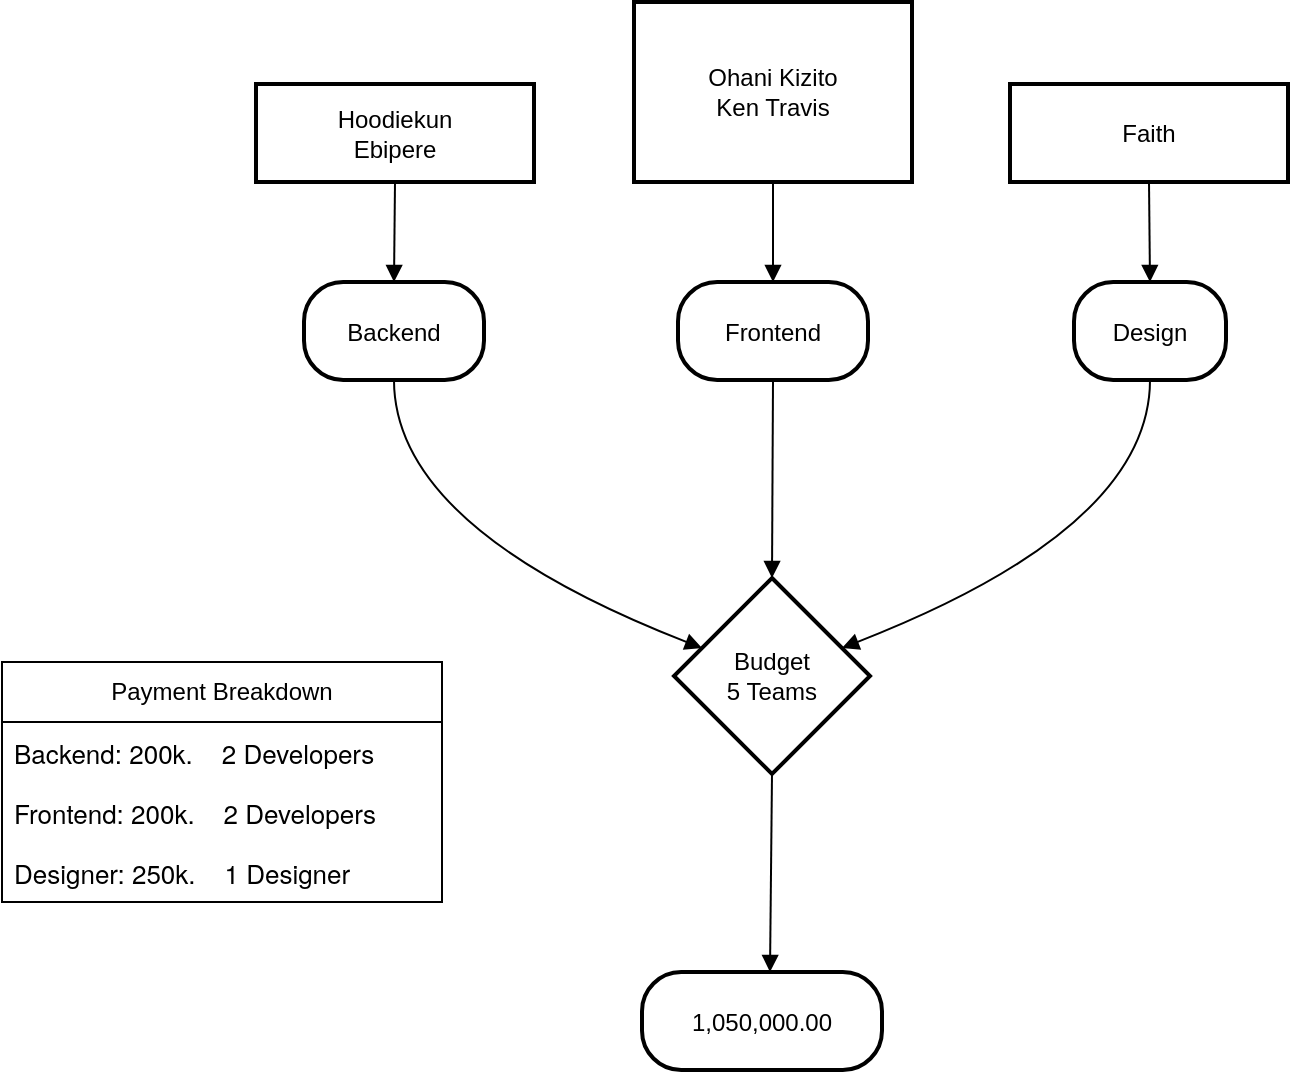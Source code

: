 <mxfile version="24.7.17">
  <diagram name="Page-1" id="KkQRvmsAqdtbCritNfgq">
    <mxGraphModel dx="1122" dy="752" grid="1" gridSize="10" guides="1" tooltips="1" connect="1" arrows="1" fold="1" page="1" pageScale="1" pageWidth="850" pageHeight="1100" math="0" shadow="0">
      <root>
        <mxCell id="0" />
        <mxCell id="1" parent="0" />
        <mxCell id="4" value="Hoodiekun&#xa;Ebipere" style="whiteSpace=wrap;strokeWidth=2;" parent="1" vertex="1">
          <mxGeometry x="167" y="111" width="139" height="49" as="geometry" />
        </mxCell>
        <mxCell id="5" value="Backend" style="rounded=1;arcSize=40;strokeWidth=2" parent="1" vertex="1">
          <mxGeometry x="191" y="210" width="90" height="49" as="geometry" />
        </mxCell>
        <mxCell id="6" value="Ohani Kizito&#xa;Ken Travis" style="whiteSpace=wrap;strokeWidth=2;" parent="1" vertex="1">
          <mxGeometry x="356" y="70" width="139" height="90" as="geometry" />
        </mxCell>
        <mxCell id="7" value="Frontend" style="rounded=1;arcSize=40;strokeWidth=2" parent="1" vertex="1">
          <mxGeometry x="378" y="210" width="95" height="49" as="geometry" />
        </mxCell>
        <mxCell id="8" value="Faith" style="whiteSpace=wrap;strokeWidth=2;" parent="1" vertex="1">
          <mxGeometry x="544" y="111" width="139" height="49" as="geometry" />
        </mxCell>
        <mxCell id="9" value="Design" style="rounded=1;arcSize=40;strokeWidth=2" parent="1" vertex="1">
          <mxGeometry x="576" y="210" width="76" height="49" as="geometry" />
        </mxCell>
        <mxCell id="10" value="Budget&#xa;5 Teams" style="rhombus;strokeWidth=2;whiteSpace=wrap;" parent="1" vertex="1">
          <mxGeometry x="376" y="358" width="98" height="98" as="geometry" />
        </mxCell>
        <mxCell id="11" value="" style="curved=1;startArrow=none;endArrow=block;exitX=0.5;exitY=0.99;entryX=0.5;entryY=-0.01;" parent="1" source="4" target="5" edge="1">
          <mxGeometry relative="1" as="geometry">
            <Array as="points" />
          </mxGeometry>
        </mxCell>
        <mxCell id="12" value="" style="curved=1;startArrow=none;endArrow=block;exitX=0.5;exitY=0.99;entryX=0.5;entryY=-0.01;" parent="1" source="6" target="7" edge="1">
          <mxGeometry relative="1" as="geometry">
            <Array as="points" />
          </mxGeometry>
        </mxCell>
        <mxCell id="13" value="" style="curved=1;startArrow=none;endArrow=block;exitX=0.5;exitY=0.99;entryX=0.5;entryY=-0.01;" parent="1" source="8" target="9" edge="1">
          <mxGeometry relative="1" as="geometry">
            <Array as="points" />
          </mxGeometry>
        </mxCell>
        <mxCell id="14" value="" style="curved=1;startArrow=none;endArrow=block;exitX=0.5;exitY=0.98;entryX=0;entryY=0.3;" parent="1" source="5" target="10" edge="1">
          <mxGeometry relative="1" as="geometry">
            <Array as="points">
              <mxPoint x="236" y="333" />
            </Array>
          </mxGeometry>
        </mxCell>
        <mxCell id="15" value="" style="curved=1;startArrow=none;endArrow=block;exitX=0.5;exitY=0.98;entryX=0.5;entryY=0;" parent="1" source="7" target="10" edge="1">
          <mxGeometry relative="1" as="geometry">
            <Array as="points" />
          </mxGeometry>
        </mxCell>
        <mxCell id="16" value="" style="curved=1;startArrow=none;endArrow=block;exitX=0.5;exitY=0.98;entryX=1;entryY=0.3;" parent="1" source="9" target="10" edge="1">
          <mxGeometry relative="1" as="geometry">
            <Array as="points">
              <mxPoint x="614" y="333" />
            </Array>
          </mxGeometry>
        </mxCell>
        <mxCell id="-9A50GmoPuMW5EjJNELf-16" value="" style="curved=1;startArrow=none;endArrow=block;exitX=0.5;exitY=0.98;entryX=0.5;entryY=0;" edge="1" parent="1">
          <mxGeometry relative="1" as="geometry">
            <Array as="points" />
            <mxPoint x="425" y="456" as="sourcePoint" />
            <mxPoint x="424" y="555" as="targetPoint" />
          </mxGeometry>
        </mxCell>
        <mxCell id="-9A50GmoPuMW5EjJNELf-19" value="1,050,000.00" style="rounded=1;arcSize=40;strokeWidth=2" vertex="1" parent="1">
          <mxGeometry x="360" y="555" width="120" height="49" as="geometry" />
        </mxCell>
        <mxCell id="-9A50GmoPuMW5EjJNELf-26" value="" style="group" vertex="1" connectable="0" parent="1">
          <mxGeometry x="40" y="400" width="220" height="120" as="geometry" />
        </mxCell>
        <mxCell id="-9A50GmoPuMW5EjJNELf-21" style="edgeStyle=orthogonalEdgeStyle;rounded=0;orthogonalLoop=1;jettySize=auto;html=1;exitX=0.5;exitY=1;exitDx=0;exitDy=0;" edge="1" parent="-9A50GmoPuMW5EjJNELf-26">
          <mxGeometry relative="1" as="geometry">
            <mxPoint x="78.571" y="104" as="sourcePoint" />
            <mxPoint x="78.571" y="104" as="targetPoint" />
          </mxGeometry>
        </mxCell>
        <mxCell id="-9A50GmoPuMW5EjJNELf-22" value="Payment Breakdown" style="swimlane;fontStyle=0;childLayout=stackLayout;horizontal=1;startSize=30;horizontalStack=0;resizeParent=1;resizeParentMax=0;resizeLast=0;collapsible=1;marginBottom=0;whiteSpace=wrap;html=1;" vertex="1" parent="-9A50GmoPuMW5EjJNELf-26">
          <mxGeometry width="220" height="120" as="geometry">
            <mxRectangle width="150" height="30" as="alternateBounds" />
          </mxGeometry>
        </mxCell>
        <mxCell id="-9A50GmoPuMW5EjJNELf-23" value="&lt;p style=&quot;margin: 0px; font-variant-numeric: normal; font-variant-east-asian: normal; font-variant-alternates: normal; font-size-adjust: none; font-kerning: auto; font-optical-sizing: auto; font-feature-settings: normal; font-variation-settings: normal; font-variant-position: normal; font-stretch: normal; font-size: 13px; line-height: normal; font-family: &amp;quot;Helvetica Neue&amp;quot;;&quot; class=&quot;p1&quot;&gt;Backend: 200k.&amp;nbsp; &amp;nbsp; 2 Developers&lt;/p&gt;" style="text;strokeColor=none;fillColor=none;align=left;verticalAlign=middle;spacingLeft=4;spacingRight=4;overflow=hidden;points=[[0,0.5],[1,0.5]];portConstraint=eastwest;rotatable=0;whiteSpace=wrap;html=1;" vertex="1" parent="-9A50GmoPuMW5EjJNELf-22">
          <mxGeometry y="30" width="220" height="30" as="geometry" />
        </mxCell>
        <mxCell id="-9A50GmoPuMW5EjJNELf-24" value="&lt;p style=&quot;margin: 0px; font-variant-numeric: normal; font-variant-east-asian: normal; font-variant-alternates: normal; font-size-adjust: none; font-kerning: auto; font-optical-sizing: auto; font-feature-settings: normal; font-variation-settings: normal; font-variant-position: normal; font-stretch: normal; font-size: 13px; line-height: normal; font-family: &amp;quot;Helvetica Neue&amp;quot;;&quot; class=&quot;p1&quot;&gt;Frontend: 200k.&amp;nbsp; &amp;nbsp; 2 Developers&lt;/p&gt;" style="text;strokeColor=none;fillColor=none;align=left;verticalAlign=middle;spacingLeft=4;spacingRight=4;overflow=hidden;points=[[0,0.5],[1,0.5]];portConstraint=eastwest;rotatable=0;whiteSpace=wrap;html=1;" vertex="1" parent="-9A50GmoPuMW5EjJNELf-22">
          <mxGeometry y="60" width="220" height="30" as="geometry" />
        </mxCell>
        <mxCell id="-9A50GmoPuMW5EjJNELf-25" value="&lt;p style=&quot;margin: 0px; font-variant-numeric: normal; font-variant-east-asian: normal; font-variant-alternates: normal; font-size-adjust: none; font-kerning: auto; font-optical-sizing: auto; font-feature-settings: normal; font-variation-settings: normal; font-variant-position: normal; font-stretch: normal; font-size: 13px; line-height: normal; font-family: &amp;quot;Helvetica Neue&amp;quot;;&quot; class=&quot;p1&quot;&gt;Designer: 250k.&amp;nbsp; &amp;nbsp; 1 Designer&lt;/p&gt;" style="text;strokeColor=none;fillColor=none;align=left;verticalAlign=middle;spacingLeft=4;spacingRight=4;overflow=hidden;points=[[0,0.5],[1,0.5]];portConstraint=eastwest;rotatable=0;whiteSpace=wrap;html=1;" vertex="1" parent="-9A50GmoPuMW5EjJNELf-22">
          <mxGeometry y="90" width="220" height="30" as="geometry" />
        </mxCell>
      </root>
    </mxGraphModel>
  </diagram>
</mxfile>
